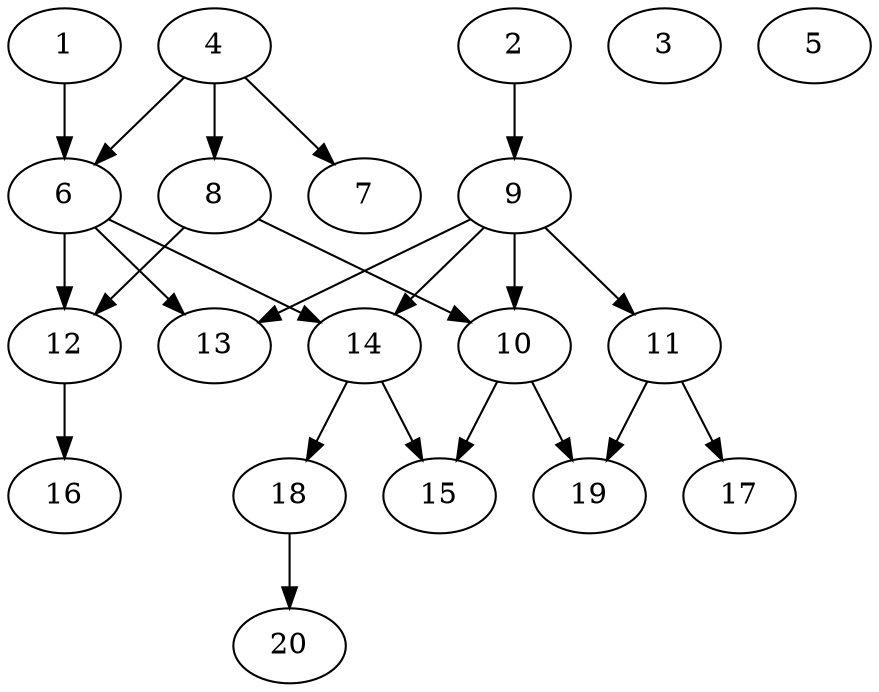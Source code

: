 // DAG automatically generated by daggen at Sat Jul 27 15:37:47 2019
// ./daggen --dot -n 20 --ccr 0.4 --fat 0.5 --regular 0.5 --density 0.4 --mindata 5242880 --maxdata 52428800 
digraph G {
  1 [size="31567360", alpha="0.07", expect_size="12626944"] 
  1 -> 6 [size ="12626944"]
  2 [size="30497280", alpha="0.18", expect_size="12198912"] 
  2 -> 9 [size ="12198912"]
  3 [size="61742080", alpha="0.00", expect_size="24696832"] 
  4 [size="94648320", alpha="0.00", expect_size="37859328"] 
  4 -> 6 [size ="37859328"]
  4 -> 7 [size ="37859328"]
  4 -> 8 [size ="37859328"]
  5 [size="53629440", alpha="0.06", expect_size="21451776"] 
  6 [size="105986560", alpha="0.06", expect_size="42394624"] 
  6 -> 12 [size ="42394624"]
  6 -> 13 [size ="42394624"]
  6 -> 14 [size ="42394624"]
  7 [size="103339520", alpha="0.00", expect_size="41335808"] 
  8 [size="38707200", alpha="0.03", expect_size="15482880"] 
  8 -> 10 [size ="15482880"]
  8 -> 12 [size ="15482880"]
  9 [size="43998720", alpha="0.19", expect_size="17599488"] 
  9 -> 10 [size ="17599488"]
  9 -> 11 [size ="17599488"]
  9 -> 13 [size ="17599488"]
  9 -> 14 [size ="17599488"]
  10 [size="128220160", alpha="0.17", expect_size="51288064"] 
  10 -> 15 [size ="51288064"]
  10 -> 19 [size ="51288064"]
  11 [size="120929280", alpha="0.09", expect_size="48371712"] 
  11 -> 17 [size ="48371712"]
  11 -> 19 [size ="48371712"]
  12 [size="44584960", alpha="0.11", expect_size="17833984"] 
  12 -> 16 [size ="17833984"]
  13 [size="30653440", alpha="0.01", expect_size="12261376"] 
  14 [size="31595520", alpha="0.09", expect_size="12638208"] 
  14 -> 15 [size ="12638208"]
  14 -> 18 [size ="12638208"]
  15 [size="31795200", alpha="0.01", expect_size="12718080"] 
  16 [size="67921920", alpha="0.14", expect_size="27168768"] 
  17 [size="100764160", alpha="0.15", expect_size="40305664"] 
  18 [size="101035520", alpha="0.18", expect_size="40414208"] 
  18 -> 20 [size ="40414208"]
  19 [size="120220160", alpha="0.07", expect_size="48088064"] 
  20 [size="114298880", alpha="0.13", expect_size="45719552"] 
}
